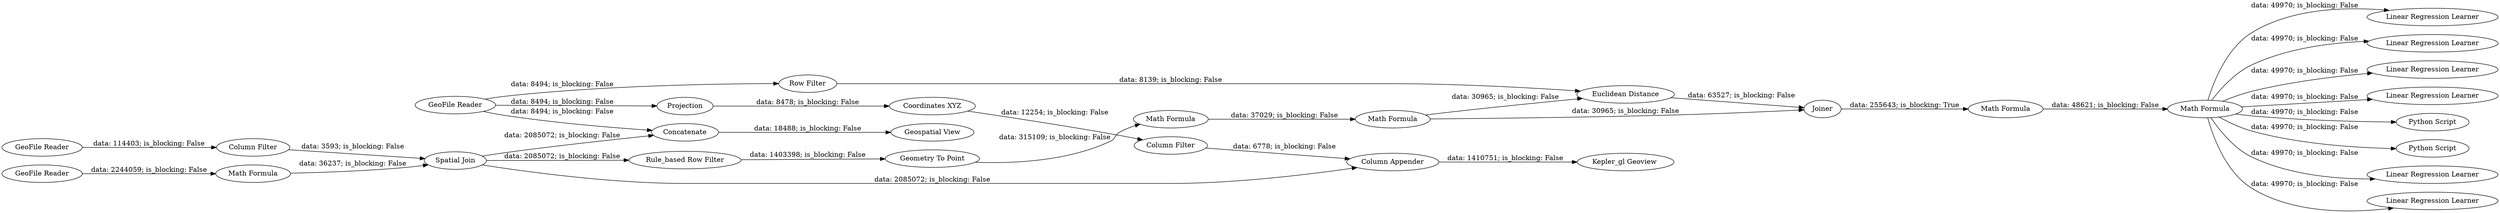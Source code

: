 digraph {
	"4186797125306797454_17" [label="Coordinates XYZ"]
	"4186797125306797454_24" [label="Linear Regression Learner"]
	"4186797125306797454_26" [label="Linear Regression Learner"]
	"4186797125306797454_15" [label="Geospatial View"]
	"4186797125306797454_11" [label="Row Filter"]
	"4186797125306797454_4" [label="Column Filter"]
	"4186797125306797454_28" [label="Linear Regression Learner"]
	"4186797125306797454_9" [label="Math Formula"]
	"4186797125306797454_6" [label="Rule_based Row Filter"]
	"4186797125306797454_14" [label=Concatenate]
	"4186797125306797454_21" [label="Math Formula"]
	"4186797125306797454_18" [label="Column Filter"]
	"4186797125306797454_10" [label="GeoFile Reader"]
	"4186797125306797454_23" [label="Linear Regression Learner"]
	"4186797125306797454_8" [label="Math Formula"]
	"4186797125306797454_13" [label=Joiner]
	"4186797125306797454_30" [label="Python Script"]
	"4186797125306797454_12" [label="Euclidean Distance"]
	"4186797125306797454_5" [label="Spatial Join"]
	"4186797125306797454_19" [label="Column Appender"]
	"4186797125306797454_22" [label="Math Formula"]
	"4186797125306797454_2" [label="Math Formula"]
	"4186797125306797454_16" [label=Projection]
	"4186797125306797454_1" [label="GeoFile Reader"]
	"4186797125306797454_20" [label="Kepler_gl Geoview "]
	"4186797125306797454_3" [label="GeoFile Reader"]
	"4186797125306797454_29" [label="Python Script"]
	"4186797125306797454_27" [label="Linear Regression Learner"]
	"4186797125306797454_25" [label="Linear Regression Learner"]
	"4186797125306797454_7" [label="Geometry To Point"]
	"4186797125306797454_9" -> "4186797125306797454_13" [label="data: 30965; is_blocking: False"]
	"4186797125306797454_8" -> "4186797125306797454_9" [label="data: 37029; is_blocking: False"]
	"4186797125306797454_22" -> "4186797125306797454_24" [label="data: 49970; is_blocking: False"]
	"4186797125306797454_2" -> "4186797125306797454_5" [label="data: 36237; is_blocking: False"]
	"4186797125306797454_22" -> "4186797125306797454_27" [label="data: 49970; is_blocking: False"]
	"4186797125306797454_5" -> "4186797125306797454_6" [label="data: 2085072; is_blocking: False"]
	"4186797125306797454_5" -> "4186797125306797454_14" [label="data: 2085072; is_blocking: False"]
	"4186797125306797454_3" -> "4186797125306797454_4" [label="data: 114403; is_blocking: False"]
	"4186797125306797454_1" -> "4186797125306797454_2" [label="data: 2244059; is_blocking: False"]
	"4186797125306797454_10" -> "4186797125306797454_11" [label="data: 8494; is_blocking: False"]
	"4186797125306797454_10" -> "4186797125306797454_14" [label="data: 8494; is_blocking: False"]
	"4186797125306797454_13" -> "4186797125306797454_21" [label="data: 255643; is_blocking: True"]
	"4186797125306797454_14" -> "4186797125306797454_15" [label="data: 18488; is_blocking: False"]
	"4186797125306797454_4" -> "4186797125306797454_5" [label="data: 3593; is_blocking: False"]
	"4186797125306797454_10" -> "4186797125306797454_16" [label="data: 8494; is_blocking: False"]
	"4186797125306797454_21" -> "4186797125306797454_22" [label="data: 48621; is_blocking: False"]
	"4186797125306797454_18" -> "4186797125306797454_19" [label="data: 6778; is_blocking: False"]
	"4186797125306797454_11" -> "4186797125306797454_12" [label="data: 8139; is_blocking: False"]
	"4186797125306797454_22" -> "4186797125306797454_29" [label="data: 49970; is_blocking: False"]
	"4186797125306797454_22" -> "4186797125306797454_23" [label="data: 49970; is_blocking: False"]
	"4186797125306797454_9" -> "4186797125306797454_12" [label="data: 30965; is_blocking: False"]
	"4186797125306797454_16" -> "4186797125306797454_17" [label="data: 8478; is_blocking: False"]
	"4186797125306797454_6" -> "4186797125306797454_7" [label="data: 1403398; is_blocking: False"]
	"4186797125306797454_22" -> "4186797125306797454_26" [label="data: 49970; is_blocking: False"]
	"4186797125306797454_7" -> "4186797125306797454_8" [label="data: 315109; is_blocking: False"]
	"4186797125306797454_19" -> "4186797125306797454_20" [label="data: 1410751; is_blocking: False"]
	"4186797125306797454_12" -> "4186797125306797454_13" [label="data: 63527; is_blocking: False"]
	"4186797125306797454_17" -> "4186797125306797454_18" [label="data: 12254; is_blocking: False"]
	"4186797125306797454_22" -> "4186797125306797454_28" [label="data: 49970; is_blocking: False"]
	"4186797125306797454_22" -> "4186797125306797454_25" [label="data: 49970; is_blocking: False"]
	"4186797125306797454_5" -> "4186797125306797454_19" [label="data: 2085072; is_blocking: False"]
	"4186797125306797454_22" -> "4186797125306797454_30" [label="data: 49970; is_blocking: False"]
	rankdir=LR
}
